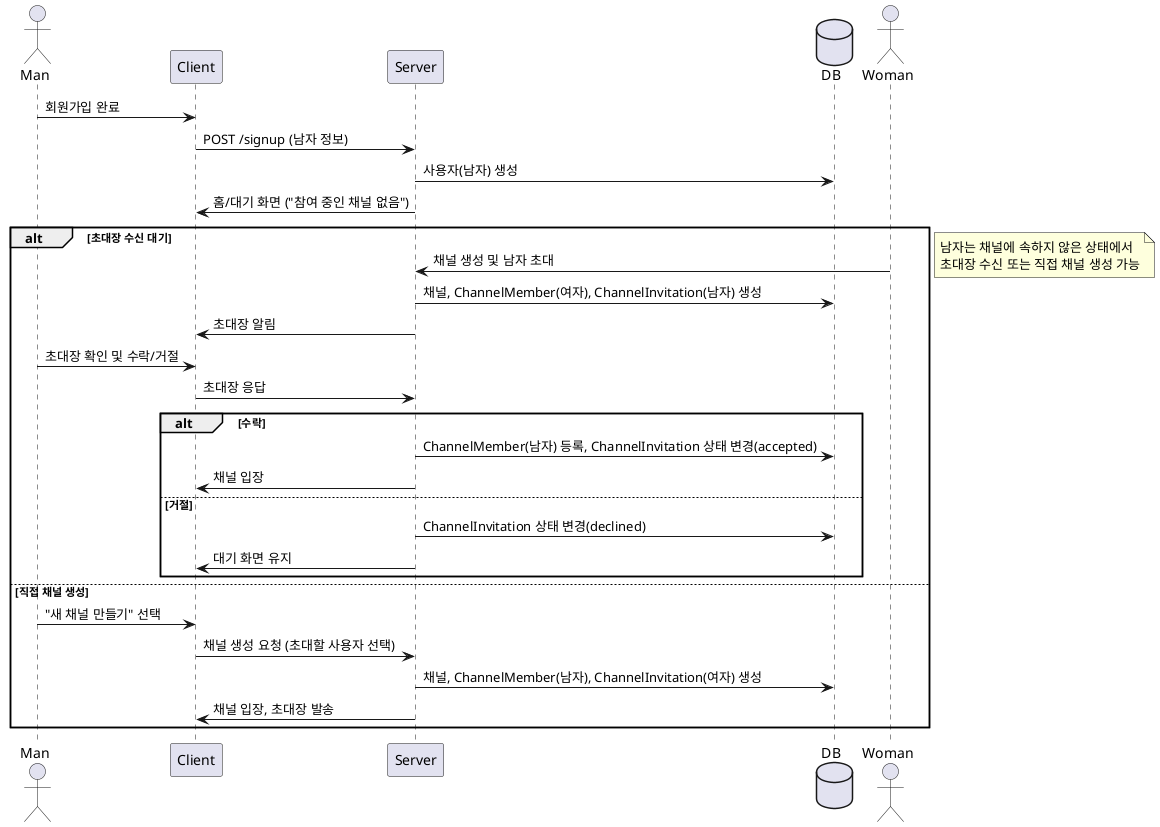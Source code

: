 @startuml
actor Man as 남자
participant "Client" as Client
participant "Server" as Server
database "DB" as DB
actor Woman as 여자

남자 -> Client: 회원가입 완료
Client -> Server: POST /signup (남자 정보)
Server -> DB: 사용자(남자) 생성
Server -> Client: 홈/대기 화면 ("참여 중인 채널 없음")

alt 초대장 수신 대기
    여자 -> Server: 채널 생성 및 남자 초대
    Server -> DB: 채널, ChannelMember(여자), ChannelInvitation(남자) 생성
    Server -> Client: 초대장 알림
    남자 -> Client: 초대장 확인 및 수락/거절
    Client -> Server: 초대장 응답
    alt 수락
        Server -> DB: ChannelMember(남자) 등록, ChannelInvitation 상태 변경(accepted)
        Server -> Client: 채널 입장
    else 거절
        Server -> DB: ChannelInvitation 상태 변경(declined)
        Server -> Client: 대기 화면 유지
    end
else 직접 채널 생성
    남자 -> Client: "새 채널 만들기" 선택
    Client -> Server: 채널 생성 요청 (초대할 사용자 선택)
    Server -> DB: 채널, ChannelMember(남자), ChannelInvitation(여자) 생성
    Server -> Client: 채널 입장, 초대장 발송
end

note right: 남자는 채널에 속하지 않은 상태에서\n초대장 수신 또는 직접 채널 생성 가능
@enduml
